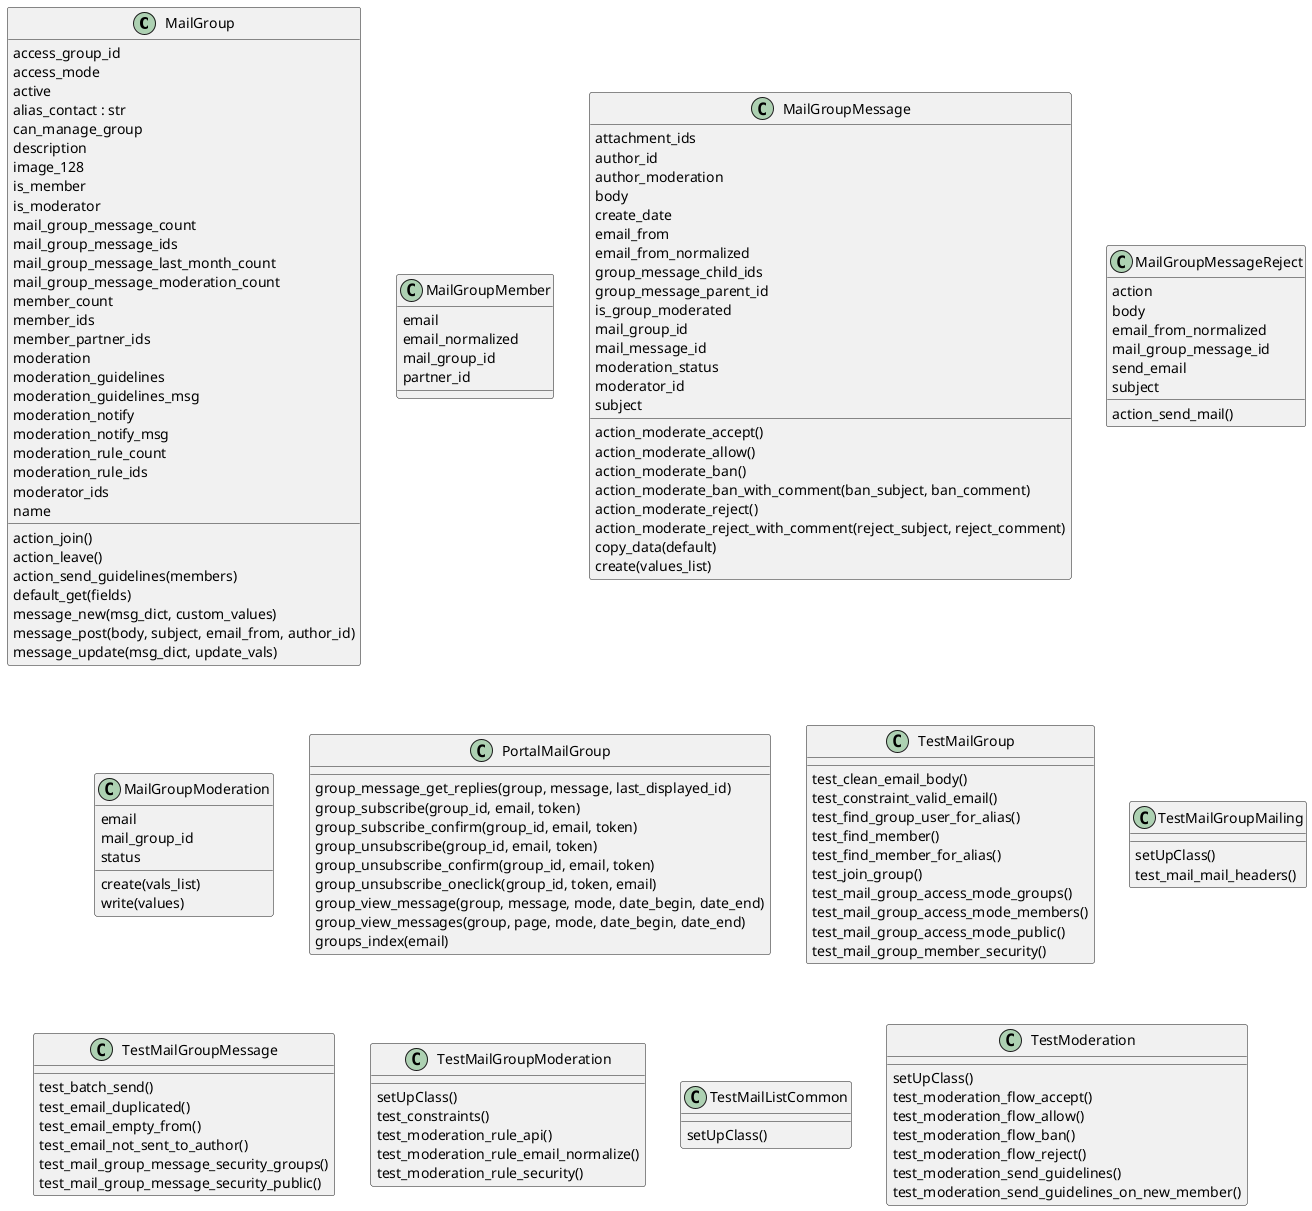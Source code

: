 @startuml classes_mail_group
set namespaceSeparator none
class "MailGroup" as odoo_src.odoo.addons.mail_group.models.mail_group.MailGroup {
  access_group_id
  access_mode
  active
  alias_contact : str
  can_manage_group
  description
  image_128
  is_member
  is_moderator
  mail_group_message_count
  mail_group_message_ids
  mail_group_message_last_month_count
  mail_group_message_moderation_count
  member_count
  member_ids
  member_partner_ids
  moderation
  moderation_guidelines
  moderation_guidelines_msg
  moderation_notify
  moderation_notify_msg
  moderation_rule_count
  moderation_rule_ids
  moderator_ids
  name
  action_join()
  action_leave()
  action_send_guidelines(members)
  default_get(fields)
  message_new(msg_dict, custom_values)
  message_post(body, subject, email_from, author_id)
  message_update(msg_dict, update_vals)
}
class "MailGroupMember" as odoo_src.odoo.addons.mail_group.models.mail_group_member.MailGroupMember {
  email
  email_normalized
  mail_group_id
  partner_id
}
class "MailGroupMessage" as odoo_src.odoo.addons.mail_group.models.mail_group_message.MailGroupMessage {
  attachment_ids
  author_id
  author_moderation
  body
  create_date
  email_from
  email_from_normalized
  group_message_child_ids
  group_message_parent_id
  is_group_moderated
  mail_group_id
  mail_message_id
  moderation_status
  moderator_id
  subject
  action_moderate_accept()
  action_moderate_allow()
  action_moderate_ban()
  action_moderate_ban_with_comment(ban_subject, ban_comment)
  action_moderate_reject()
  action_moderate_reject_with_comment(reject_subject, reject_comment)
  copy_data(default)
  create(values_list)
}
class "MailGroupMessageReject" as odoo_src.odoo.addons.mail_group.wizard.mail_group_message_reject.MailGroupMessageReject {
  action
  body
  email_from_normalized
  mail_group_message_id
  send_email
  subject
  action_send_mail()
}
class "MailGroupModeration" as odoo_src.odoo.addons.mail_group.models.mail_group_moderation.MailGroupModeration {
  email
  mail_group_id
  status
  create(vals_list)
  write(values)
}
class "PortalMailGroup" as odoo_src.odoo.addons.mail_group.controllers.portal.PortalMailGroup {
  group_message_get_replies(group, message, last_displayed_id)
  group_subscribe(group_id, email, token)
  group_subscribe_confirm(group_id, email, token)
  group_unsubscribe(group_id, email, token)
  group_unsubscribe_confirm(group_id, email, token)
  group_unsubscribe_oneclick(group_id, token, email)
  group_view_message(group, message, mode, date_begin, date_end)
  group_view_messages(group, page, mode, date_begin, date_end)
  groups_index(email)
}
class "TestMailGroup" as odoo_src.odoo.addons.mail_group.tests.test_mail_group.TestMailGroup {
  test_clean_email_body()
  test_constraint_valid_email()
  test_find_group_user_for_alias()
  test_find_member()
  test_find_member_for_alias()
  test_join_group()
  test_mail_group_access_mode_groups()
  test_mail_group_access_mode_members()
  test_mail_group_access_mode_public()
  test_mail_group_member_security()
}
class "TestMailGroupMailing" as odoo_src.odoo.addons.mail_group.tests.test_mail_group_mailing.TestMailGroupMailing {
  setUpClass()
  test_mail_mail_headers()
}
class "TestMailGroupMessage" as odoo_src.odoo.addons.mail_group.tests.test_mail_group_message.TestMailGroupMessage {
  test_batch_send()
  test_email_duplicated()
  test_email_empty_from()
  test_email_not_sent_to_author()
  test_mail_group_message_security_groups()
  test_mail_group_message_security_public()
}
class "TestMailGroupModeration" as odoo_src.odoo.addons.mail_group.tests.test_mail_group_moderation.TestMailGroupModeration {
  setUpClass()
  test_constraints()
  test_moderation_rule_api()
  test_moderation_rule_email_normalize()
  test_moderation_rule_security()
}
class "TestMailListCommon" as odoo_src.odoo.addons.mail_group.tests.common.TestMailListCommon {
  setUpClass()
}
class "TestModeration" as odoo_src.odoo.addons.mail_group.tests.test_mail_group_moderation.TestModeration {
  setUpClass()
  test_moderation_flow_accept()
  test_moderation_flow_allow()
  test_moderation_flow_ban()
  test_moderation_flow_reject()
  test_moderation_send_guidelines()
  test_moderation_send_guidelines_on_new_member()
}
@enduml

